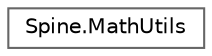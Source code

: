 digraph "类继承关系图"
{
 // LATEX_PDF_SIZE
  bgcolor="transparent";
  edge [fontname=Helvetica,fontsize=10,labelfontname=Helvetica,labelfontsize=10];
  node [fontname=Helvetica,fontsize=10,shape=box,height=0.2,width=0.4];
  rankdir="LR";
  Node0 [id="Node000000",label="Spine.MathUtils",height=0.2,width=0.4,color="grey40", fillcolor="white", style="filled",URL="$class_spine_1_1_math_utils.html",tooltip=" "];
}
